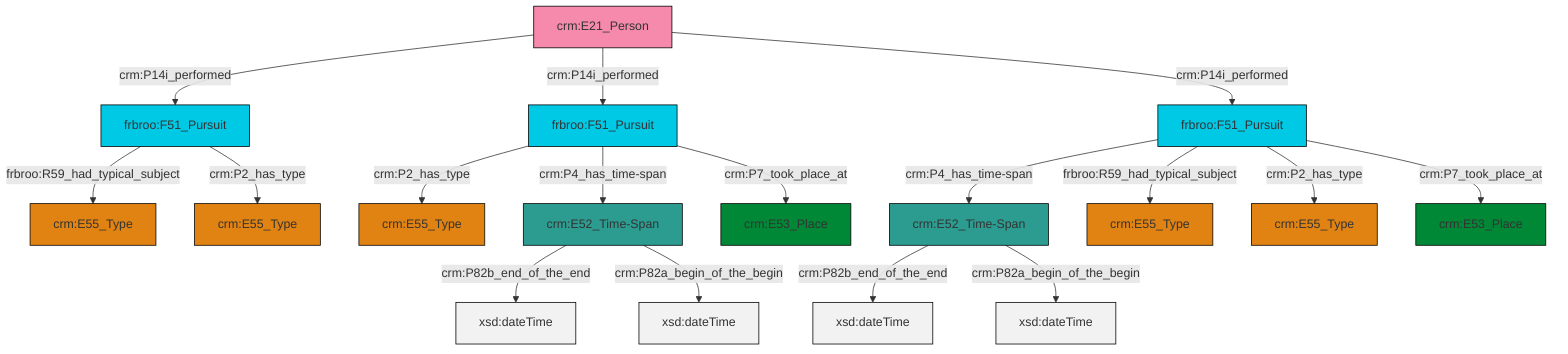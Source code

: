 graph TD
classDef Literal fill:#f2f2f2,stroke:#000000;
classDef CRM_Entity fill:#FFFFFF,stroke:#000000;
classDef Temporal_Entity fill:#00C9E6, stroke:#000000;
classDef Type fill:#E18312, stroke:#000000;
classDef Time-Span fill:#2C9C91, stroke:#000000;
classDef Appellation fill:#FFEB7F, stroke:#000000;
classDef Place fill:#008836, stroke:#000000;
classDef Persistent_Item fill:#B266B2, stroke:#000000;
classDef Conceptual_Object fill:#FFD700, stroke:#000000;
classDef Physical_Thing fill:#D2B48C, stroke:#000000;
classDef Actor fill:#f58aad, stroke:#000000;
classDef PC_Classes fill:#4ce600, stroke:#000000;
classDef Multi fill:#cccccc,stroke:#000000;

0["frbroo:F51_Pursuit"]:::Temporal_Entity -->|crm:P2_has_type| 1["crm:E55_Type"]:::Type
2["crm:E21_Person"]:::Actor -->|crm:P14i_performed| 3["frbroo:F51_Pursuit"]:::Temporal_Entity
4["crm:E52_Time-Span"]:::Time-Span -->|crm:P82b_end_of_the_end| 5[xsd:dateTime]:::Literal
11["frbroo:F51_Pursuit"]:::Temporal_Entity -->|crm:P4_has_time-span| 12["crm:E52_Time-Span"]:::Time-Span
4["crm:E52_Time-Span"]:::Time-Span -->|crm:P82a_begin_of_the_begin| 14[xsd:dateTime]:::Literal
11["frbroo:F51_Pursuit"]:::Temporal_Entity -->|frbroo:R59_had_typical_subject| 15["crm:E55_Type"]:::Type
12["crm:E52_Time-Span"]:::Time-Span -->|crm:P82b_end_of_the_end| 16[xsd:dateTime]:::Literal
3["frbroo:F51_Pursuit"]:::Temporal_Entity -->|frbroo:R59_had_typical_subject| 19["crm:E55_Type"]:::Type
12["crm:E52_Time-Span"]:::Time-Span -->|crm:P82a_begin_of_the_begin| 21[xsd:dateTime]:::Literal
2["crm:E21_Person"]:::Actor -->|crm:P14i_performed| 0["frbroo:F51_Pursuit"]:::Temporal_Entity
11["frbroo:F51_Pursuit"]:::Temporal_Entity -->|crm:P2_has_type| 6["crm:E55_Type"]:::Type
0["frbroo:F51_Pursuit"]:::Temporal_Entity -->|crm:P4_has_time-span| 4["crm:E52_Time-Span"]:::Time-Span
3["frbroo:F51_Pursuit"]:::Temporal_Entity -->|crm:P2_has_type| 8["crm:E55_Type"]:::Type
11["frbroo:F51_Pursuit"]:::Temporal_Entity -->|crm:P7_took_place_at| 17["crm:E53_Place"]:::Place
0["frbroo:F51_Pursuit"]:::Temporal_Entity -->|crm:P7_took_place_at| 29["crm:E53_Place"]:::Place
2["crm:E21_Person"]:::Actor -->|crm:P14i_performed| 11["frbroo:F51_Pursuit"]:::Temporal_Entity